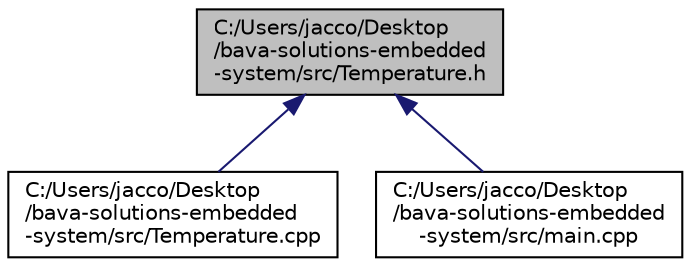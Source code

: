digraph "C:/Users/jacco/Desktop/bava-solutions-embedded-system/src/Temperature.h"
{
 // LATEX_PDF_SIZE
  edge [fontname="Helvetica",fontsize="10",labelfontname="Helvetica",labelfontsize="10"];
  node [fontname="Helvetica",fontsize="10",shape=record];
  Node1 [label="C:/Users/jacco/Desktop\l/bava-solutions-embedded\l-system/src/Temperature.h",height=0.2,width=0.4,color="black", fillcolor="grey75", style="filled", fontcolor="black",tooltip=" "];
  Node1 -> Node2 [dir="back",color="midnightblue",fontsize="10",style="solid",fontname="Helvetica"];
  Node2 [label="C:/Users/jacco/Desktop\l/bava-solutions-embedded\l-system/src/Temperature.cpp",height=0.2,width=0.4,color="black", fillcolor="white", style="filled",URL="$_temperature_8cpp.html",tooltip=" "];
  Node1 -> Node3 [dir="back",color="midnightblue",fontsize="10",style="solid",fontname="Helvetica"];
  Node3 [label="C:/Users/jacco/Desktop\l/bava-solutions-embedded\l-system/src/main.cpp",height=0.2,width=0.4,color="black", fillcolor="white", style="filled",URL="$main_8cpp.html",tooltip=" "];
}
